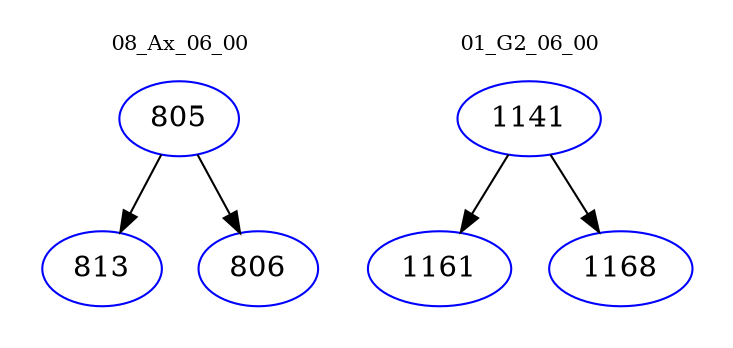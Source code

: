 digraph{
subgraph cluster_0 {
color = white
label = "08_Ax_06_00";
fontsize=10;
T0_805 [label="805", color="blue"]
T0_805 -> T0_813 [color="black"]
T0_813 [label="813", color="blue"]
T0_805 -> T0_806 [color="black"]
T0_806 [label="806", color="blue"]
}
subgraph cluster_1 {
color = white
label = "01_G2_06_00";
fontsize=10;
T1_1141 [label="1141", color="blue"]
T1_1141 -> T1_1161 [color="black"]
T1_1161 [label="1161", color="blue"]
T1_1141 -> T1_1168 [color="black"]
T1_1168 [label="1168", color="blue"]
}
}
